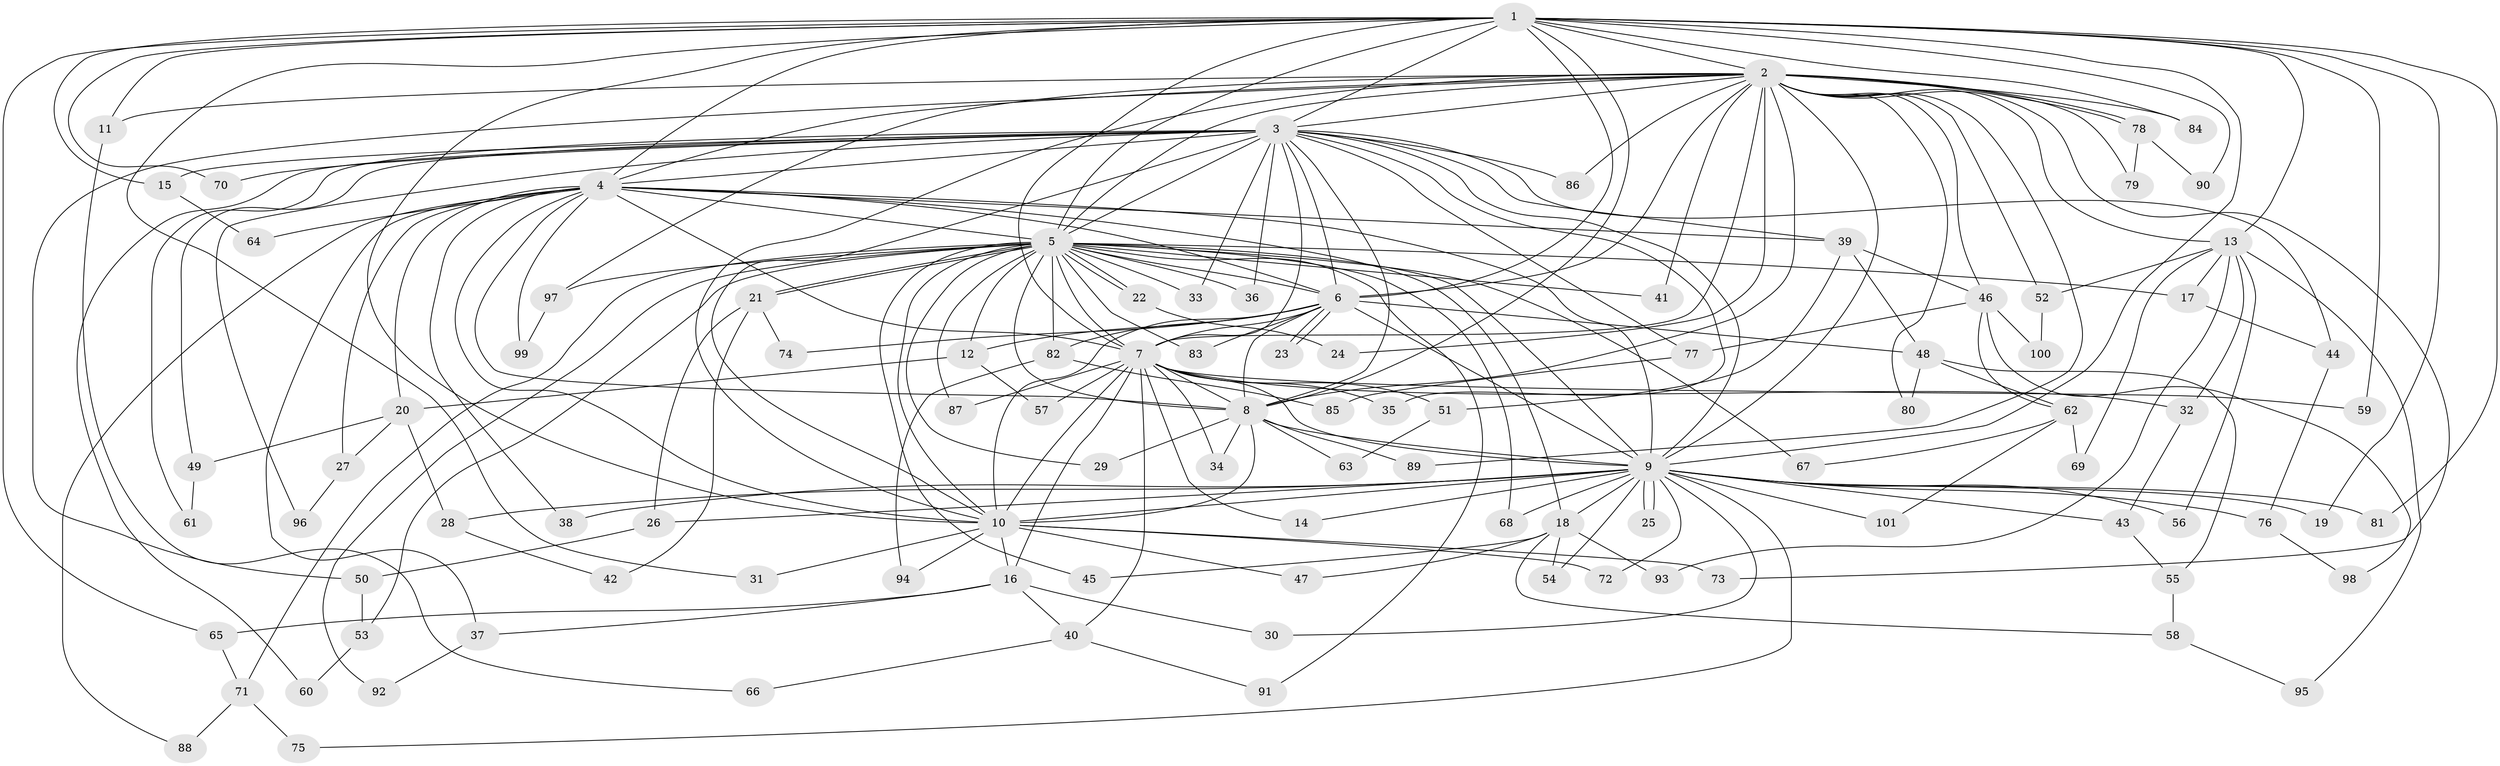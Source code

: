 // Generated by graph-tools (version 1.1) at 2025/45/03/09/25 04:45:27]
// undirected, 101 vertices, 227 edges
graph export_dot {
graph [start="1"]
  node [color=gray90,style=filled];
  1;
  2;
  3;
  4;
  5;
  6;
  7;
  8;
  9;
  10;
  11;
  12;
  13;
  14;
  15;
  16;
  17;
  18;
  19;
  20;
  21;
  22;
  23;
  24;
  25;
  26;
  27;
  28;
  29;
  30;
  31;
  32;
  33;
  34;
  35;
  36;
  37;
  38;
  39;
  40;
  41;
  42;
  43;
  44;
  45;
  46;
  47;
  48;
  49;
  50;
  51;
  52;
  53;
  54;
  55;
  56;
  57;
  58;
  59;
  60;
  61;
  62;
  63;
  64;
  65;
  66;
  67;
  68;
  69;
  70;
  71;
  72;
  73;
  74;
  75;
  76;
  77;
  78;
  79;
  80;
  81;
  82;
  83;
  84;
  85;
  86;
  87;
  88;
  89;
  90;
  91;
  92;
  93;
  94;
  95;
  96;
  97;
  98;
  99;
  100;
  101;
  1 -- 2;
  1 -- 3;
  1 -- 4;
  1 -- 5;
  1 -- 6;
  1 -- 7;
  1 -- 8;
  1 -- 9;
  1 -- 10;
  1 -- 11;
  1 -- 13;
  1 -- 15;
  1 -- 19;
  1 -- 31;
  1 -- 59;
  1 -- 65;
  1 -- 70;
  1 -- 81;
  1 -- 84;
  1 -- 90;
  2 -- 3;
  2 -- 4;
  2 -- 5;
  2 -- 6;
  2 -- 7;
  2 -- 8;
  2 -- 9;
  2 -- 10;
  2 -- 11;
  2 -- 13;
  2 -- 24;
  2 -- 41;
  2 -- 46;
  2 -- 50;
  2 -- 52;
  2 -- 73;
  2 -- 78;
  2 -- 78;
  2 -- 79;
  2 -- 80;
  2 -- 84;
  2 -- 86;
  2 -- 89;
  2 -- 97;
  3 -- 4;
  3 -- 5;
  3 -- 6;
  3 -- 7;
  3 -- 8;
  3 -- 9;
  3 -- 10;
  3 -- 15;
  3 -- 33;
  3 -- 35;
  3 -- 36;
  3 -- 39;
  3 -- 44;
  3 -- 49;
  3 -- 60;
  3 -- 61;
  3 -- 70;
  3 -- 77;
  3 -- 86;
  3 -- 96;
  4 -- 5;
  4 -- 6;
  4 -- 7;
  4 -- 8;
  4 -- 9;
  4 -- 10;
  4 -- 18;
  4 -- 20;
  4 -- 27;
  4 -- 37;
  4 -- 38;
  4 -- 39;
  4 -- 64;
  4 -- 88;
  4 -- 99;
  5 -- 6;
  5 -- 7;
  5 -- 8;
  5 -- 9;
  5 -- 10;
  5 -- 12;
  5 -- 17;
  5 -- 21;
  5 -- 21;
  5 -- 22;
  5 -- 22;
  5 -- 29;
  5 -- 33;
  5 -- 36;
  5 -- 41;
  5 -- 45;
  5 -- 53;
  5 -- 67;
  5 -- 68;
  5 -- 71;
  5 -- 82;
  5 -- 83;
  5 -- 87;
  5 -- 91;
  5 -- 92;
  5 -- 97;
  6 -- 7;
  6 -- 8;
  6 -- 9;
  6 -- 10;
  6 -- 12;
  6 -- 23;
  6 -- 23;
  6 -- 48;
  6 -- 74;
  6 -- 82;
  6 -- 83;
  7 -- 8;
  7 -- 9;
  7 -- 10;
  7 -- 14;
  7 -- 16;
  7 -- 32;
  7 -- 34;
  7 -- 35;
  7 -- 40;
  7 -- 51;
  7 -- 57;
  7 -- 59;
  7 -- 87;
  8 -- 9;
  8 -- 10;
  8 -- 29;
  8 -- 34;
  8 -- 63;
  8 -- 89;
  9 -- 10;
  9 -- 14;
  9 -- 18;
  9 -- 19;
  9 -- 25;
  9 -- 25;
  9 -- 26;
  9 -- 28;
  9 -- 30;
  9 -- 38;
  9 -- 43;
  9 -- 54;
  9 -- 56;
  9 -- 68;
  9 -- 72;
  9 -- 75;
  9 -- 76;
  9 -- 81;
  9 -- 101;
  10 -- 16;
  10 -- 31;
  10 -- 47;
  10 -- 72;
  10 -- 73;
  10 -- 94;
  11 -- 66;
  12 -- 20;
  12 -- 57;
  13 -- 17;
  13 -- 32;
  13 -- 52;
  13 -- 56;
  13 -- 69;
  13 -- 93;
  13 -- 95;
  15 -- 64;
  16 -- 30;
  16 -- 37;
  16 -- 40;
  16 -- 65;
  17 -- 44;
  18 -- 45;
  18 -- 47;
  18 -- 54;
  18 -- 58;
  18 -- 93;
  20 -- 27;
  20 -- 28;
  20 -- 49;
  21 -- 26;
  21 -- 42;
  21 -- 74;
  22 -- 24;
  26 -- 50;
  27 -- 96;
  28 -- 42;
  32 -- 43;
  37 -- 92;
  39 -- 46;
  39 -- 48;
  39 -- 51;
  40 -- 66;
  40 -- 91;
  43 -- 55;
  44 -- 76;
  46 -- 62;
  46 -- 77;
  46 -- 98;
  46 -- 100;
  48 -- 55;
  48 -- 62;
  48 -- 80;
  49 -- 61;
  50 -- 53;
  51 -- 63;
  52 -- 100;
  53 -- 60;
  55 -- 58;
  58 -- 95;
  62 -- 67;
  62 -- 69;
  62 -- 101;
  65 -- 71;
  71 -- 75;
  71 -- 88;
  76 -- 98;
  77 -- 85;
  78 -- 79;
  78 -- 90;
  82 -- 85;
  82 -- 94;
  97 -- 99;
}
